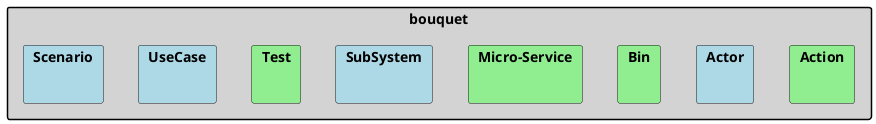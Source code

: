 @startuml

skinparam packageStyle rect

package bouquet #lightgray {
    package "Action" #lightgreen {
    }
    package "Actor" #lightblue {
    }
    package "Bin" #lightgreen {
    }
    package "Micro-Service" #lightgreen {
    }
    package "SubSystem" #lightblue {
    }
    package "Test" #lightgreen {
    }
    package "UseCase" #lightblue {
    }
    package "Scenario" #lightblue {
    }
}

@enduml

